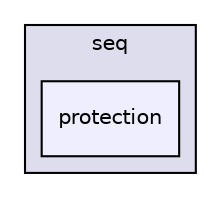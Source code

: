digraph "java/broad/pda/seq/protection" {
  compound=true
  node [ fontsize="10", fontname="Helvetica"];
  edge [ labelfontsize="10", labelfontname="Helvetica"];
  subgraph clusterdir_40e28ab81d2798526c2fdce0497e5b74 {
    graph [ bgcolor="#ddddee", pencolor="black", label="seq" fontname="Helvetica", fontsize="10", URL="dir_40e28ab81d2798526c2fdce0497e5b74.html"]
  dir_e560d196320df866bdac213bcf9c686e [shape=box, label="protection", style="filled", fillcolor="#eeeeff", pencolor="black", URL="dir_e560d196320df866bdac213bcf9c686e.html"];
  }
}
